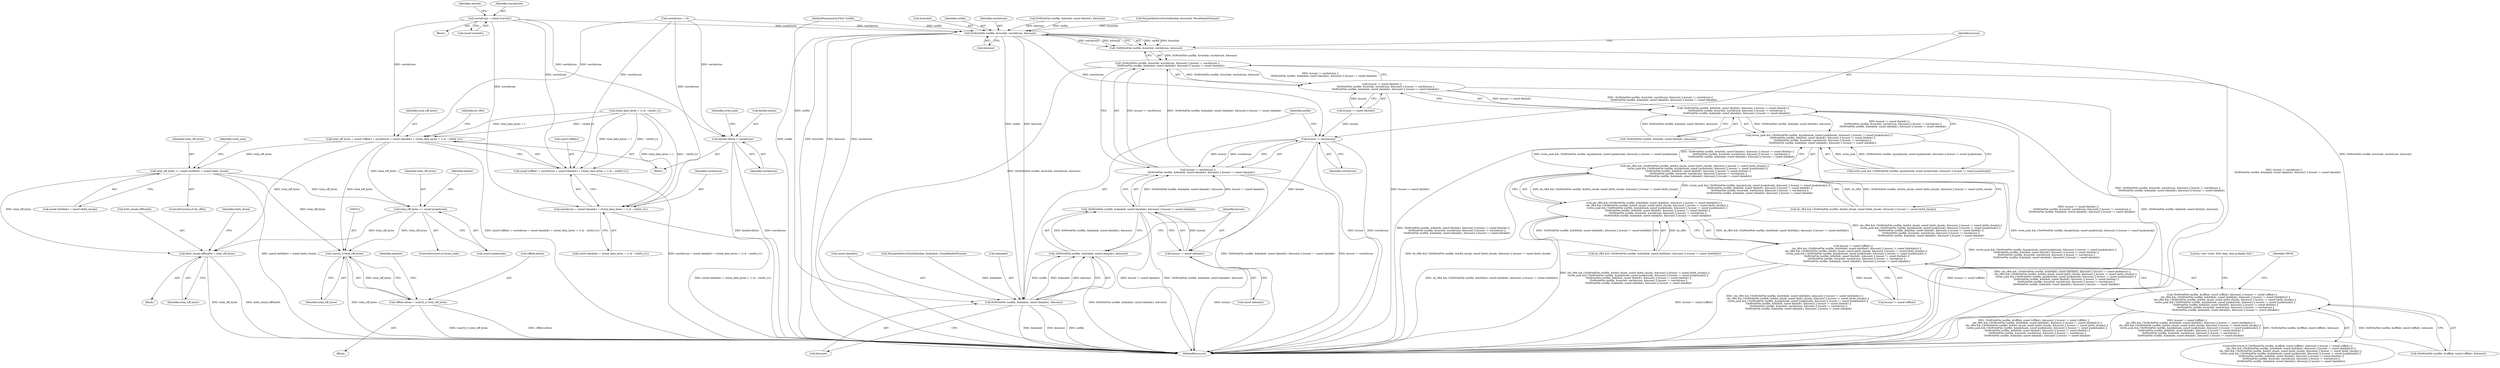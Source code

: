 digraph "0_WavPack_d5bf76b5a88d044a1be1d5656698e3ba737167e5_0@API" {
"1000265" [label="(Call,wavhdrsize = sizeof (wavhdr))"];
"1000364" [label="(Call,total_riff_bytes = sizeof (riffhdr) + wavhdrsize + sizeof (datahdr) + ((total_data_bytes + 1) & ~(int64_t)1))"];
"1000384" [label="(Call,total_riff_bytes += sizeof (ds64hdr) + sizeof (ds64_chunk))"];
"1000393" [label="(Call,total_riff_bytes += sizeof (junkchunk))"];
"1000466" [label="(Call,ds64_chunk.riffSize64 = total_riff_bytes)"];
"1000511" [label="(Call,(uint32_t) total_riff_bytes)"];
"1000507" [label="(Call,riffhdr.ckSize = (uint32_t) total_riff_bytes)"];
"1000366" [label="(Call,sizeof (riffhdr) + wavhdrsize + sizeof (datahdr) + ((total_data_bytes + 1) & ~(int64_t)1))"];
"1000369" [label="(Call,wavhdrsize + sizeof (datahdr) + ((total_data_bytes + 1) & ~(int64_t)1))"];
"1000415" [label="(Call,fmthdr.ckSize = wavhdrsize)"];
"1000621" [label="(Call,DoWriteFile (outfile, &wavhdr, wavhdrsize, &bcount))"];
"1000620" [label="(Call,!DoWriteFile (outfile, &wavhdr, wavhdrsize, &bcount))"];
"1000619" [label="(Call,!DoWriteFile (outfile, &wavhdr, wavhdrsize, &bcount) || bcount != wavhdrsize ||\n         !DoWriteFile (outfile, &datahdr, sizeof (datahdr), &bcount) || bcount != sizeof (datahdr))"];
"1000614" [label="(Call,bcount != sizeof (fmthdr) ||\n         !DoWriteFile (outfile, &wavhdr, wavhdrsize, &bcount) || bcount != wavhdrsize ||\n         !DoWriteFile (outfile, &datahdr, sizeof (datahdr), &bcount) || bcount != sizeof (datahdr))"];
"1000604" [label="(Call,!DoWriteFile (outfile, &fmthdr, sizeof (fmthdr), &bcount) || bcount != sizeof (fmthdr) ||\n         !DoWriteFile (outfile, &wavhdr, wavhdrsize, &bcount) || bcount != wavhdrsize ||\n         !DoWriteFile (outfile, &datahdr, sizeof (datahdr), &bcount) || bcount != sizeof (datahdr))"];
"1000587" [label="(Call,(write_junk && (!DoWriteFile (outfile, &junkchunk, sizeof (junkchunk), &bcount) || bcount != sizeof (junkchunk))) ||\n         !DoWriteFile (outfile, &fmthdr, sizeof (fmthdr), &bcount) || bcount != sizeof (fmthdr) ||\n         !DoWriteFile (outfile, &wavhdr, wavhdrsize, &bcount) || bcount != wavhdrsize ||\n         !DoWriteFile (outfile, &datahdr, sizeof (datahdr), &bcount) || bcount != sizeof (datahdr))"];
"1000570" [label="(Call,(do_rf64 && (!DoWriteFile (outfile, &ds64_chunk, sizeof (ds64_chunk), &bcount) || bcount != sizeof (ds64_chunk))) ||\n        (write_junk && (!DoWriteFile (outfile, &junkchunk, sizeof (junkchunk), &bcount) || bcount != sizeof (junkchunk))) ||\n         !DoWriteFile (outfile, &fmthdr, sizeof (fmthdr), &bcount) || bcount != sizeof (fmthdr) ||\n         !DoWriteFile (outfile, &wavhdr, wavhdrsize, &bcount) || bcount != wavhdrsize ||\n         !DoWriteFile (outfile, &datahdr, sizeof (datahdr), &bcount) || bcount != sizeof (datahdr))"];
"1000553" [label="(Call,(do_rf64 && (!DoWriteFile (outfile, &ds64hdr, sizeof (ds64hdr), &bcount) || bcount != sizeof (ds64hdr))) ||\n        (do_rf64 && (!DoWriteFile (outfile, &ds64_chunk, sizeof (ds64_chunk), &bcount) || bcount != sizeof (ds64_chunk))) ||\n        (write_junk && (!DoWriteFile (outfile, &junkchunk, sizeof (junkchunk), &bcount) || bcount != sizeof (junkchunk))) ||\n         !DoWriteFile (outfile, &fmthdr, sizeof (fmthdr), &bcount) || bcount != sizeof (fmthdr) ||\n         !DoWriteFile (outfile, &wavhdr, wavhdrsize, &bcount) || bcount != wavhdrsize ||\n         !DoWriteFile (outfile, &datahdr, sizeof (datahdr), &bcount) || bcount != sizeof (datahdr))"];
"1000548" [label="(Call,bcount != sizeof (riffhdr) ||\n         (do_rf64 && (!DoWriteFile (outfile, &ds64hdr, sizeof (ds64hdr), &bcount) || bcount != sizeof (ds64hdr))) ||\n        (do_rf64 && (!DoWriteFile (outfile, &ds64_chunk, sizeof (ds64_chunk), &bcount) || bcount != sizeof (ds64_chunk))) ||\n        (write_junk && (!DoWriteFile (outfile, &junkchunk, sizeof (junkchunk), &bcount) || bcount != sizeof (junkchunk))) ||\n         !DoWriteFile (outfile, &fmthdr, sizeof (fmthdr), &bcount) || bcount != sizeof (fmthdr) ||\n         !DoWriteFile (outfile, &wavhdr, wavhdrsize, &bcount) || bcount != wavhdrsize ||\n         !DoWriteFile (outfile, &datahdr, sizeof (datahdr), &bcount) || bcount != sizeof (datahdr))"];
"1000538" [label="(Call,!DoWriteFile (outfile, &riffhdr, sizeof (riffhdr), &bcount) || bcount != sizeof (riffhdr) ||\n         (do_rf64 && (!DoWriteFile (outfile, &ds64hdr, sizeof (ds64hdr), &bcount) || bcount != sizeof (ds64hdr))) ||\n        (do_rf64 && (!DoWriteFile (outfile, &ds64_chunk, sizeof (ds64_chunk), &bcount) || bcount != sizeof (ds64_chunk))) ||\n        (write_junk && (!DoWriteFile (outfile, &junkchunk, sizeof (junkchunk), &bcount) || bcount != sizeof (junkchunk))) ||\n         !DoWriteFile (outfile, &fmthdr, sizeof (fmthdr), &bcount) || bcount != sizeof (fmthdr) ||\n         !DoWriteFile (outfile, &wavhdr, wavhdrsize, &bcount) || bcount != wavhdrsize ||\n         !DoWriteFile (outfile, &datahdr, sizeof (datahdr), &bcount) || bcount != sizeof (datahdr))"];
"1000629" [label="(Call,bcount != wavhdrsize)"];
"1000628" [label="(Call,bcount != wavhdrsize ||\n         !DoWriteFile (outfile, &datahdr, sizeof (datahdr), &bcount) || bcount != sizeof (datahdr))"];
"1000642" [label="(Call,bcount != sizeof (datahdr))"];
"1000632" [label="(Call,!DoWriteFile (outfile, &datahdr, sizeof (datahdr), &bcount) || bcount != sizeof (datahdr))"];
"1000634" [label="(Call,DoWriteFile (outfile, &datahdr, sizeof (datahdr), &bcount))"];
"1000633" [label="(Call,!DoWriteFile (outfile, &datahdr, sizeof (datahdr), &bcount))"];
"1000415" [label="(Call,fmthdr.ckSize = wavhdrsize)"];
"1000467" [label="(Call,ds64_chunk.riffSize64)"];
"1000386" [label="(Call,sizeof (ds64hdr) + sizeof (ds64_chunk))"];
"1000371" [label="(Call,sizeof (datahdr) + ((total_data_bytes + 1) & ~(int64_t)1))"];
"1000385" [label="(Identifier,total_riff_bytes)"];
"1000621" [label="(Call,DoWriteFile (outfile, &wavhdr, wavhdrsize, &bcount))"];
"1000642" [label="(Call,bcount != sizeof (datahdr))"];
"1000554" [label="(Call,do_rf64 && (!DoWriteFile (outfile, &ds64hdr, sizeof (ds64hdr), &bcount) || bcount != sizeof (ds64hdr)))"];
"1000635" [label="(Identifier,outfile)"];
"1000367" [label="(Call,sizeof (riffhdr))"];
"1000370" [label="(Identifier,wavhdrsize)"];
"1000393" [label="(Call,total_riff_bytes += sizeof (junkchunk))"];
"1000626" [label="(Call,&bcount)"];
"1000513" [label="(Identifier,total_riff_bytes)"];
"1000158" [label="(Call,wavhdrsize = 16)"];
"1000383" [label="(Identifier,do_rf64)"];
"1000264" [label="(Block,)"];
"1000421" [label="(Identifier,write_junk)"];
"1000648" [label="(Literal,\"can't write .WAV data, disk probably full!\")"];
"1000394" [label="(Identifier,total_riff_bytes)"];
"1000571" [label="(Call,do_rf64 && (!DoWriteFile (outfile, &ds64_chunk, sizeof (ds64_chunk), &bcount) || bcount != sizeof (ds64_chunk)))"];
"1000529" [label="(Call,WavpackNativeToLittleEndian (&wavhdr, WaveHeaderFormat))"];
"1000101" [label="(MethodParameterIn,FILE *outfile)"];
"1000633" [label="(Call,!DoWriteFile (outfile, &datahdr, sizeof (datahdr), &bcount))"];
"1000614" [label="(Call,bcount != sizeof (fmthdr) ||\n         !DoWriteFile (outfile, &wavhdr, wavhdrsize, &bcount) || bcount != wavhdrsize ||\n         !DoWriteFile (outfile, &datahdr, sizeof (datahdr), &bcount) || bcount != sizeof (datahdr))"];
"1000632" [label="(Call,!DoWriteFile (outfile, &datahdr, sizeof (datahdr), &bcount) || bcount != sizeof (datahdr))"];
"1000105" [label="(Block,)"];
"1000382" [label="(ControlStructure,if (do_rf64))"];
"1000638" [label="(Call,sizeof (datahdr))"];
"1000653" [label="(MethodReturn,int)"];
"1000619" [label="(Call,!DoWriteFile (outfile, &wavhdr, wavhdrsize, &bcount) || bcount != wavhdrsize ||\n         !DoWriteFile (outfile, &datahdr, sizeof (datahdr), &bcount) || bcount != sizeof (datahdr))"];
"1000631" [label="(Identifier,wavhdrsize)"];
"1000570" [label="(Call,(do_rf64 && (!DoWriteFile (outfile, &ds64_chunk, sizeof (ds64_chunk), &bcount) || bcount != sizeof (ds64_chunk))) ||\n        (write_junk && (!DoWriteFile (outfile, &junkchunk, sizeof (junkchunk), &bcount) || bcount != sizeof (junkchunk))) ||\n         !DoWriteFile (outfile, &fmthdr, sizeof (fmthdr), &bcount) || bcount != sizeof (fmthdr) ||\n         !DoWriteFile (outfile, &wavhdr, wavhdrsize, &bcount) || bcount != wavhdrsize ||\n         !DoWriteFile (outfile, &datahdr, sizeof (datahdr), &bcount) || bcount != sizeof (datahdr))"];
"1000399" [label="(Identifier,fmthdr)"];
"1000539" [label="(Call,!DoWriteFile (outfile, &riffhdr, sizeof (riffhdr), &bcount))"];
"1000538" [label="(Call,!DoWriteFile (outfile, &riffhdr, sizeof (riffhdr), &bcount) || bcount != sizeof (riffhdr) ||\n         (do_rf64 && (!DoWriteFile (outfile, &ds64hdr, sizeof (ds64hdr), &bcount) || bcount != sizeof (ds64hdr))) ||\n        (do_rf64 && (!DoWriteFile (outfile, &ds64_chunk, sizeof (ds64_chunk), &bcount) || bcount != sizeof (ds64_chunk))) ||\n        (write_junk && (!DoWriteFile (outfile, &junkchunk, sizeof (junkchunk), &bcount) || bcount != sizeof (junkchunk))) ||\n         !DoWriteFile (outfile, &fmthdr, sizeof (fmthdr), &bcount) || bcount != sizeof (fmthdr) ||\n         !DoWriteFile (outfile, &wavhdr, wavhdrsize, &bcount) || bcount != wavhdrsize ||\n         !DoWriteFile (outfile, &datahdr, sizeof (datahdr), &bcount) || bcount != sizeof (datahdr))"];
"1000366" [label="(Call,sizeof (riffhdr) + wavhdrsize + sizeof (datahdr) + ((total_data_bytes + 1) & ~(int64_t)1))"];
"1000473" [label="(Identifier,ds64_chunk)"];
"1000511" [label="(Call,(uint32_t) total_riff_bytes)"];
"1000630" [label="(Identifier,bcount)"];
"1000448" [label="(Block,)"];
"1000364" [label="(Call,total_riff_bytes = sizeof (riffhdr) + wavhdrsize + sizeof (datahdr) + ((total_data_bytes + 1) & ~(int64_t)1))"];
"1000365" [label="(Identifier,total_riff_bytes)"];
"1000587" [label="(Call,(write_junk && (!DoWriteFile (outfile, &junkchunk, sizeof (junkchunk), &bcount) || bcount != sizeof (junkchunk))) ||\n         !DoWriteFile (outfile, &fmthdr, sizeof (fmthdr), &bcount) || bcount != sizeof (fmthdr) ||\n         !DoWriteFile (outfile, &wavhdr, wavhdrsize, &bcount) || bcount != wavhdrsize ||\n         !DoWriteFile (outfile, &datahdr, sizeof (datahdr), &bcount) || bcount != sizeof (datahdr))"];
"1000623" [label="(Call,&wavhdr)"];
"1000392" [label="(Identifier,write_junk)"];
"1000374" [label="(Call,(total_data_bytes + 1) & ~(int64_t)1)"];
"1000516" [label="(Identifier,datahdr)"];
"1000507" [label="(Call,riffhdr.ckSize = (uint32_t) total_riff_bytes)"];
"1000643" [label="(Identifier,bcount)"];
"1000271" [label="(Identifier,wavhdr)"];
"1000615" [label="(Call,bcount != sizeof (fmthdr))"];
"1000622" [label="(Identifier,outfile)"];
"1000533" [label="(Call,WavpackNativeToLittleEndian (&datahdr, ChunkHeaderFormat))"];
"1000604" [label="(Call,!DoWriteFile (outfile, &fmthdr, sizeof (fmthdr), &bcount) || bcount != sizeof (fmthdr) ||\n         !DoWriteFile (outfile, &wavhdr, wavhdrsize, &bcount) || bcount != wavhdrsize ||\n         !DoWriteFile (outfile, &datahdr, sizeof (datahdr), &bcount) || bcount != sizeof (datahdr))"];
"1000644" [label="(Call,sizeof (datahdr))"];
"1000625" [label="(Identifier,wavhdrsize)"];
"1000508" [label="(Call,riffhdr.ckSize)"];
"1000548" [label="(Call,bcount != sizeof (riffhdr) ||\n         (do_rf64 && (!DoWriteFile (outfile, &ds64hdr, sizeof (ds64hdr), &bcount) || bcount != sizeof (ds64hdr))) ||\n        (do_rf64 && (!DoWriteFile (outfile, &ds64_chunk, sizeof (ds64_chunk), &bcount) || bcount != sizeof (ds64_chunk))) ||\n        (write_junk && (!DoWriteFile (outfile, &junkchunk, sizeof (junkchunk), &bcount) || bcount != sizeof (junkchunk))) ||\n         !DoWriteFile (outfile, &fmthdr, sizeof (fmthdr), &bcount) || bcount != sizeof (fmthdr) ||\n         !DoWriteFile (outfile, &wavhdr, wavhdrsize, &bcount) || bcount != wavhdrsize ||\n         !DoWriteFile (outfile, &datahdr, sizeof (datahdr), &bcount) || bcount != sizeof (datahdr))"];
"1000537" [label="(ControlStructure,if (!DoWriteFile (outfile, &riffhdr, sizeof (riffhdr), &bcount) || bcount != sizeof (riffhdr) ||\n         (do_rf64 && (!DoWriteFile (outfile, &ds64hdr, sizeof (ds64hdr), &bcount) || bcount != sizeof (ds64hdr))) ||\n        (do_rf64 && (!DoWriteFile (outfile, &ds64_chunk, sizeof (ds64_chunk), &bcount) || bcount != sizeof (ds64_chunk))) ||\n        (write_junk && (!DoWriteFile (outfile, &junkchunk, sizeof (junkchunk), &bcount) || bcount != sizeof (junkchunk))) ||\n         !DoWriteFile (outfile, &fmthdr, sizeof (fmthdr), &bcount) || bcount != sizeof (fmthdr) ||\n         !DoWriteFile (outfile, &wavhdr, wavhdrsize, &bcount) || bcount != wavhdrsize ||\n         !DoWriteFile (outfile, &datahdr, sizeof (datahdr), &bcount) || bcount != sizeof (datahdr)))"];
"1000553" [label="(Call,(do_rf64 && (!DoWriteFile (outfile, &ds64hdr, sizeof (ds64hdr), &bcount) || bcount != sizeof (ds64hdr))) ||\n        (do_rf64 && (!DoWriteFile (outfile, &ds64_chunk, sizeof (ds64_chunk), &bcount) || bcount != sizeof (ds64_chunk))) ||\n        (write_junk && (!DoWriteFile (outfile, &junkchunk, sizeof (junkchunk), &bcount) || bcount != sizeof (junkchunk))) ||\n         !DoWriteFile (outfile, &fmthdr, sizeof (fmthdr), &bcount) || bcount != sizeof (fmthdr) ||\n         !DoWriteFile (outfile, &wavhdr, wavhdrsize, &bcount) || bcount != wavhdrsize ||\n         !DoWriteFile (outfile, &datahdr, sizeof (datahdr), &bcount) || bcount != sizeof (datahdr))"];
"1000605" [label="(Call,!DoWriteFile (outfile, &fmthdr, sizeof (fmthdr), &bcount))"];
"1000620" [label="(Call,!DoWriteFile (outfile, &wavhdr, wavhdrsize, &bcount))"];
"1000652" [label="(Identifier,TRUE)"];
"1000384" [label="(Call,total_riff_bytes += sizeof (ds64hdr) + sizeof (ds64_chunk))"];
"1000634" [label="(Call,DoWriteFile (outfile, &datahdr, sizeof (datahdr), &bcount))"];
"1000588" [label="(Call,write_junk && (!DoWriteFile (outfile, &junkchunk, sizeof (junkchunk), &bcount) || bcount != sizeof (junkchunk)))"];
"1000628" [label="(Call,bcount != wavhdrsize ||\n         !DoWriteFile (outfile, &datahdr, sizeof (datahdr), &bcount) || bcount != sizeof (datahdr))"];
"1000470" [label="(Identifier,total_riff_bytes)"];
"1000606" [label="(Call,DoWriteFile (outfile, &fmthdr, sizeof (fmthdr), &bcount))"];
"1000506" [label="(Block,)"];
"1000267" [label="(Call,sizeof (wavhdr))"];
"1000395" [label="(Call,sizeof (junkchunk))"];
"1000636" [label="(Call,&datahdr)"];
"1000391" [label="(ControlStructure,if (write_junk))"];
"1000419" [label="(Identifier,wavhdrsize)"];
"1000629" [label="(Call,bcount != wavhdrsize)"];
"1000549" [label="(Call,bcount != sizeof (riffhdr))"];
"1000416" [label="(Call,fmthdr.ckSize)"];
"1000369" [label="(Call,wavhdrsize + sizeof (datahdr) + ((total_data_bytes + 1) & ~(int64_t)1))"];
"1000265" [label="(Call,wavhdrsize = sizeof (wavhdr))"];
"1000640" [label="(Call,&bcount)"];
"1000466" [label="(Call,ds64_chunk.riffSize64 = total_riff_bytes)"];
"1000266" [label="(Identifier,wavhdrsize)"];
"1000265" -> "1000264"  [label="AST: "];
"1000265" -> "1000267"  [label="CFG: "];
"1000266" -> "1000265"  [label="AST: "];
"1000267" -> "1000265"  [label="AST: "];
"1000271" -> "1000265"  [label="CFG: "];
"1000265" -> "1000364"  [label="DDG: wavhdrsize"];
"1000265" -> "1000366"  [label="DDG: wavhdrsize"];
"1000265" -> "1000369"  [label="DDG: wavhdrsize"];
"1000265" -> "1000415"  [label="DDG: wavhdrsize"];
"1000265" -> "1000621"  [label="DDG: wavhdrsize"];
"1000364" -> "1000105"  [label="AST: "];
"1000364" -> "1000366"  [label="CFG: "];
"1000365" -> "1000364"  [label="AST: "];
"1000366" -> "1000364"  [label="AST: "];
"1000383" -> "1000364"  [label="CFG: "];
"1000364" -> "1000653"  [label="DDG: sizeof (riffhdr) + wavhdrsize + sizeof (datahdr) + ((total_data_bytes + 1) & ~(int64_t)1)"];
"1000158" -> "1000364"  [label="DDG: wavhdrsize"];
"1000374" -> "1000364"  [label="DDG: total_data_bytes + 1"];
"1000374" -> "1000364"  [label="DDG: ~(int64_t)1"];
"1000364" -> "1000384"  [label="DDG: total_riff_bytes"];
"1000364" -> "1000393"  [label="DDG: total_riff_bytes"];
"1000364" -> "1000466"  [label="DDG: total_riff_bytes"];
"1000364" -> "1000511"  [label="DDG: total_riff_bytes"];
"1000384" -> "1000382"  [label="AST: "];
"1000384" -> "1000386"  [label="CFG: "];
"1000385" -> "1000384"  [label="AST: "];
"1000386" -> "1000384"  [label="AST: "];
"1000392" -> "1000384"  [label="CFG: "];
"1000384" -> "1000653"  [label="DDG: sizeof (ds64hdr) + sizeof (ds64_chunk)"];
"1000384" -> "1000393"  [label="DDG: total_riff_bytes"];
"1000384" -> "1000466"  [label="DDG: total_riff_bytes"];
"1000384" -> "1000511"  [label="DDG: total_riff_bytes"];
"1000393" -> "1000391"  [label="AST: "];
"1000393" -> "1000395"  [label="CFG: "];
"1000394" -> "1000393"  [label="AST: "];
"1000395" -> "1000393"  [label="AST: "];
"1000399" -> "1000393"  [label="CFG: "];
"1000393" -> "1000466"  [label="DDG: total_riff_bytes"];
"1000393" -> "1000511"  [label="DDG: total_riff_bytes"];
"1000466" -> "1000448"  [label="AST: "];
"1000466" -> "1000470"  [label="CFG: "];
"1000467" -> "1000466"  [label="AST: "];
"1000470" -> "1000466"  [label="AST: "];
"1000473" -> "1000466"  [label="CFG: "];
"1000466" -> "1000653"  [label="DDG: ds64_chunk.riffSize64"];
"1000466" -> "1000653"  [label="DDG: total_riff_bytes"];
"1000511" -> "1000507"  [label="AST: "];
"1000511" -> "1000513"  [label="CFG: "];
"1000512" -> "1000511"  [label="AST: "];
"1000513" -> "1000511"  [label="AST: "];
"1000507" -> "1000511"  [label="CFG: "];
"1000511" -> "1000653"  [label="DDG: total_riff_bytes"];
"1000511" -> "1000507"  [label="DDG: total_riff_bytes"];
"1000507" -> "1000506"  [label="AST: "];
"1000508" -> "1000507"  [label="AST: "];
"1000516" -> "1000507"  [label="CFG: "];
"1000507" -> "1000653"  [label="DDG: (uint32_t) total_riff_bytes"];
"1000507" -> "1000653"  [label="DDG: riffhdr.ckSize"];
"1000366" -> "1000369"  [label="CFG: "];
"1000367" -> "1000366"  [label="AST: "];
"1000369" -> "1000366"  [label="AST: "];
"1000366" -> "1000653"  [label="DDG: wavhdrsize + sizeof (datahdr) + ((total_data_bytes + 1) & ~(int64_t)1)"];
"1000158" -> "1000366"  [label="DDG: wavhdrsize"];
"1000374" -> "1000366"  [label="DDG: total_data_bytes + 1"];
"1000374" -> "1000366"  [label="DDG: ~(int64_t)1"];
"1000369" -> "1000371"  [label="CFG: "];
"1000370" -> "1000369"  [label="AST: "];
"1000371" -> "1000369"  [label="AST: "];
"1000369" -> "1000653"  [label="DDG: sizeof (datahdr) + ((total_data_bytes + 1) & ~(int64_t)1)"];
"1000158" -> "1000369"  [label="DDG: wavhdrsize"];
"1000374" -> "1000369"  [label="DDG: total_data_bytes + 1"];
"1000374" -> "1000369"  [label="DDG: ~(int64_t)1"];
"1000415" -> "1000105"  [label="AST: "];
"1000415" -> "1000419"  [label="CFG: "];
"1000416" -> "1000415"  [label="AST: "];
"1000419" -> "1000415"  [label="AST: "];
"1000421" -> "1000415"  [label="CFG: "];
"1000415" -> "1000653"  [label="DDG: fmthdr.ckSize"];
"1000415" -> "1000653"  [label="DDG: wavhdrsize"];
"1000158" -> "1000415"  [label="DDG: wavhdrsize"];
"1000621" -> "1000620"  [label="AST: "];
"1000621" -> "1000626"  [label="CFG: "];
"1000622" -> "1000621"  [label="AST: "];
"1000623" -> "1000621"  [label="AST: "];
"1000625" -> "1000621"  [label="AST: "];
"1000626" -> "1000621"  [label="AST: "];
"1000620" -> "1000621"  [label="CFG: "];
"1000621" -> "1000653"  [label="DDG: outfile"];
"1000621" -> "1000653"  [label="DDG: &wavhdr"];
"1000621" -> "1000653"  [label="DDG: &bcount"];
"1000621" -> "1000653"  [label="DDG: wavhdrsize"];
"1000621" -> "1000620"  [label="DDG: outfile"];
"1000621" -> "1000620"  [label="DDG: &wavhdr"];
"1000621" -> "1000620"  [label="DDG: wavhdrsize"];
"1000621" -> "1000620"  [label="DDG: &bcount"];
"1000606" -> "1000621"  [label="DDG: outfile"];
"1000606" -> "1000621"  [label="DDG: &bcount"];
"1000101" -> "1000621"  [label="DDG: outfile"];
"1000529" -> "1000621"  [label="DDG: &wavhdr"];
"1000158" -> "1000621"  [label="DDG: wavhdrsize"];
"1000621" -> "1000629"  [label="DDG: wavhdrsize"];
"1000621" -> "1000634"  [label="DDG: outfile"];
"1000621" -> "1000634"  [label="DDG: &bcount"];
"1000620" -> "1000619"  [label="AST: "];
"1000630" -> "1000620"  [label="CFG: "];
"1000619" -> "1000620"  [label="CFG: "];
"1000620" -> "1000653"  [label="DDG: DoWriteFile (outfile, &wavhdr, wavhdrsize, &bcount)"];
"1000620" -> "1000619"  [label="DDG: DoWriteFile (outfile, &wavhdr, wavhdrsize, &bcount)"];
"1000619" -> "1000614"  [label="AST: "];
"1000619" -> "1000628"  [label="CFG: "];
"1000628" -> "1000619"  [label="AST: "];
"1000614" -> "1000619"  [label="CFG: "];
"1000619" -> "1000653"  [label="DDG: bcount != wavhdrsize ||\n         !DoWriteFile (outfile, &datahdr, sizeof (datahdr), &bcount) || bcount != sizeof (datahdr)"];
"1000619" -> "1000653"  [label="DDG: !DoWriteFile (outfile, &wavhdr, wavhdrsize, &bcount)"];
"1000619" -> "1000614"  [label="DDG: !DoWriteFile (outfile, &wavhdr, wavhdrsize, &bcount)"];
"1000619" -> "1000614"  [label="DDG: bcount != wavhdrsize ||\n         !DoWriteFile (outfile, &datahdr, sizeof (datahdr), &bcount) || bcount != sizeof (datahdr)"];
"1000628" -> "1000619"  [label="DDG: bcount != wavhdrsize"];
"1000628" -> "1000619"  [label="DDG: !DoWriteFile (outfile, &datahdr, sizeof (datahdr), &bcount) || bcount != sizeof (datahdr)"];
"1000614" -> "1000604"  [label="AST: "];
"1000614" -> "1000615"  [label="CFG: "];
"1000615" -> "1000614"  [label="AST: "];
"1000604" -> "1000614"  [label="CFG: "];
"1000614" -> "1000653"  [label="DDG: bcount != sizeof (fmthdr)"];
"1000614" -> "1000653"  [label="DDG: !DoWriteFile (outfile, &wavhdr, wavhdrsize, &bcount) || bcount != wavhdrsize ||\n         !DoWriteFile (outfile, &datahdr, sizeof (datahdr), &bcount) || bcount != sizeof (datahdr)"];
"1000614" -> "1000604"  [label="DDG: bcount != sizeof (fmthdr)"];
"1000614" -> "1000604"  [label="DDG: !DoWriteFile (outfile, &wavhdr, wavhdrsize, &bcount) || bcount != wavhdrsize ||\n         !DoWriteFile (outfile, &datahdr, sizeof (datahdr), &bcount) || bcount != sizeof (datahdr)"];
"1000615" -> "1000614"  [label="DDG: bcount"];
"1000604" -> "1000587"  [label="AST: "];
"1000604" -> "1000605"  [label="CFG: "];
"1000605" -> "1000604"  [label="AST: "];
"1000587" -> "1000604"  [label="CFG: "];
"1000604" -> "1000653"  [label="DDG: bcount != sizeof (fmthdr) ||\n         !DoWriteFile (outfile, &wavhdr, wavhdrsize, &bcount) || bcount != wavhdrsize ||\n         !DoWriteFile (outfile, &datahdr, sizeof (datahdr), &bcount) || bcount != sizeof (datahdr)"];
"1000604" -> "1000653"  [label="DDG: !DoWriteFile (outfile, &fmthdr, sizeof (fmthdr), &bcount)"];
"1000604" -> "1000587"  [label="DDG: !DoWriteFile (outfile, &fmthdr, sizeof (fmthdr), &bcount)"];
"1000604" -> "1000587"  [label="DDG: bcount != sizeof (fmthdr) ||\n         !DoWriteFile (outfile, &wavhdr, wavhdrsize, &bcount) || bcount != wavhdrsize ||\n         !DoWriteFile (outfile, &datahdr, sizeof (datahdr), &bcount) || bcount != sizeof (datahdr)"];
"1000605" -> "1000604"  [label="DDG: DoWriteFile (outfile, &fmthdr, sizeof (fmthdr), &bcount)"];
"1000587" -> "1000570"  [label="AST: "];
"1000587" -> "1000588"  [label="CFG: "];
"1000588" -> "1000587"  [label="AST: "];
"1000570" -> "1000587"  [label="CFG: "];
"1000587" -> "1000653"  [label="DDG: write_junk && (!DoWriteFile (outfile, &junkchunk, sizeof (junkchunk), &bcount) || bcount != sizeof (junkchunk))"];
"1000587" -> "1000653"  [label="DDG: !DoWriteFile (outfile, &fmthdr, sizeof (fmthdr), &bcount) || bcount != sizeof (fmthdr) ||\n         !DoWriteFile (outfile, &wavhdr, wavhdrsize, &bcount) || bcount != wavhdrsize ||\n         !DoWriteFile (outfile, &datahdr, sizeof (datahdr), &bcount) || bcount != sizeof (datahdr)"];
"1000587" -> "1000570"  [label="DDG: write_junk && (!DoWriteFile (outfile, &junkchunk, sizeof (junkchunk), &bcount) || bcount != sizeof (junkchunk))"];
"1000587" -> "1000570"  [label="DDG: !DoWriteFile (outfile, &fmthdr, sizeof (fmthdr), &bcount) || bcount != sizeof (fmthdr) ||\n         !DoWriteFile (outfile, &wavhdr, wavhdrsize, &bcount) || bcount != wavhdrsize ||\n         !DoWriteFile (outfile, &datahdr, sizeof (datahdr), &bcount) || bcount != sizeof (datahdr)"];
"1000588" -> "1000587"  [label="DDG: write_junk"];
"1000588" -> "1000587"  [label="DDG: !DoWriteFile (outfile, &junkchunk, sizeof (junkchunk), &bcount) || bcount != sizeof (junkchunk)"];
"1000570" -> "1000553"  [label="AST: "];
"1000570" -> "1000571"  [label="CFG: "];
"1000571" -> "1000570"  [label="AST: "];
"1000553" -> "1000570"  [label="CFG: "];
"1000570" -> "1000653"  [label="DDG: do_rf64 && (!DoWriteFile (outfile, &ds64_chunk, sizeof (ds64_chunk), &bcount) || bcount != sizeof (ds64_chunk))"];
"1000570" -> "1000653"  [label="DDG: (write_junk && (!DoWriteFile (outfile, &junkchunk, sizeof (junkchunk), &bcount) || bcount != sizeof (junkchunk))) ||\n         !DoWriteFile (outfile, &fmthdr, sizeof (fmthdr), &bcount) || bcount != sizeof (fmthdr) ||\n         !DoWriteFile (outfile, &wavhdr, wavhdrsize, &bcount) || bcount != wavhdrsize ||\n         !DoWriteFile (outfile, &datahdr, sizeof (datahdr), &bcount) || bcount != sizeof (datahdr)"];
"1000570" -> "1000553"  [label="DDG: do_rf64 && (!DoWriteFile (outfile, &ds64_chunk, sizeof (ds64_chunk), &bcount) || bcount != sizeof (ds64_chunk))"];
"1000570" -> "1000553"  [label="DDG: (write_junk && (!DoWriteFile (outfile, &junkchunk, sizeof (junkchunk), &bcount) || bcount != sizeof (junkchunk))) ||\n         !DoWriteFile (outfile, &fmthdr, sizeof (fmthdr), &bcount) || bcount != sizeof (fmthdr) ||\n         !DoWriteFile (outfile, &wavhdr, wavhdrsize, &bcount) || bcount != wavhdrsize ||\n         !DoWriteFile (outfile, &datahdr, sizeof (datahdr), &bcount) || bcount != sizeof (datahdr)"];
"1000571" -> "1000570"  [label="DDG: do_rf64"];
"1000571" -> "1000570"  [label="DDG: !DoWriteFile (outfile, &ds64_chunk, sizeof (ds64_chunk), &bcount) || bcount != sizeof (ds64_chunk)"];
"1000553" -> "1000548"  [label="AST: "];
"1000553" -> "1000554"  [label="CFG: "];
"1000554" -> "1000553"  [label="AST: "];
"1000548" -> "1000553"  [label="CFG: "];
"1000553" -> "1000653"  [label="DDG: do_rf64 && (!DoWriteFile (outfile, &ds64hdr, sizeof (ds64hdr), &bcount) || bcount != sizeof (ds64hdr))"];
"1000553" -> "1000653"  [label="DDG: (do_rf64 && (!DoWriteFile (outfile, &ds64_chunk, sizeof (ds64_chunk), &bcount) || bcount != sizeof (ds64_chunk))) ||\n        (write_junk && (!DoWriteFile (outfile, &junkchunk, sizeof (junkchunk), &bcount) || bcount != sizeof (junkchunk))) ||\n         !DoWriteFile (outfile, &fmthdr, sizeof (fmthdr), &bcount) || bcount != sizeof (fmthdr) ||\n         !DoWriteFile (outfile, &wavhdr, wavhdrsize, &bcount) || bcount != wavhdrsize ||\n         !DoWriteFile (outfile, &datahdr, sizeof (datahdr), &bcount) || bcount != sizeof (datahdr)"];
"1000553" -> "1000548"  [label="DDG: do_rf64 && (!DoWriteFile (outfile, &ds64hdr, sizeof (ds64hdr), &bcount) || bcount != sizeof (ds64hdr))"];
"1000553" -> "1000548"  [label="DDG: (do_rf64 && (!DoWriteFile (outfile, &ds64_chunk, sizeof (ds64_chunk), &bcount) || bcount != sizeof (ds64_chunk))) ||\n        (write_junk && (!DoWriteFile (outfile, &junkchunk, sizeof (junkchunk), &bcount) || bcount != sizeof (junkchunk))) ||\n         !DoWriteFile (outfile, &fmthdr, sizeof (fmthdr), &bcount) || bcount != sizeof (fmthdr) ||\n         !DoWriteFile (outfile, &wavhdr, wavhdrsize, &bcount) || bcount != wavhdrsize ||\n         !DoWriteFile (outfile, &datahdr, sizeof (datahdr), &bcount) || bcount != sizeof (datahdr)"];
"1000554" -> "1000553"  [label="DDG: do_rf64"];
"1000554" -> "1000553"  [label="DDG: !DoWriteFile (outfile, &ds64hdr, sizeof (ds64hdr), &bcount) || bcount != sizeof (ds64hdr)"];
"1000548" -> "1000538"  [label="AST: "];
"1000548" -> "1000549"  [label="CFG: "];
"1000549" -> "1000548"  [label="AST: "];
"1000538" -> "1000548"  [label="CFG: "];
"1000548" -> "1000653"  [label="DDG: (do_rf64 && (!DoWriteFile (outfile, &ds64hdr, sizeof (ds64hdr), &bcount) || bcount != sizeof (ds64hdr))) ||\n        (do_rf64 && (!DoWriteFile (outfile, &ds64_chunk, sizeof (ds64_chunk), &bcount) || bcount != sizeof (ds64_chunk))) ||\n        (write_junk && (!DoWriteFile (outfile, &junkchunk, sizeof (junkchunk), &bcount) || bcount != sizeof (junkchunk))) ||\n         !DoWriteFile (outfile, &fmthdr, sizeof (fmthdr), &bcount) || bcount != sizeof (fmthdr) ||\n         !DoWriteFile (outfile, &wavhdr, wavhdrsize, &bcount) || bcount != wavhdrsize ||\n         !DoWriteFile (outfile, &datahdr, sizeof (datahdr), &bcount) || bcount != sizeof (datahdr)"];
"1000548" -> "1000653"  [label="DDG: bcount != sizeof (riffhdr)"];
"1000548" -> "1000538"  [label="DDG: bcount != sizeof (riffhdr)"];
"1000548" -> "1000538"  [label="DDG: (do_rf64 && (!DoWriteFile (outfile, &ds64hdr, sizeof (ds64hdr), &bcount) || bcount != sizeof (ds64hdr))) ||\n        (do_rf64 && (!DoWriteFile (outfile, &ds64_chunk, sizeof (ds64_chunk), &bcount) || bcount != sizeof (ds64_chunk))) ||\n        (write_junk && (!DoWriteFile (outfile, &junkchunk, sizeof (junkchunk), &bcount) || bcount != sizeof (junkchunk))) ||\n         !DoWriteFile (outfile, &fmthdr, sizeof (fmthdr), &bcount) || bcount != sizeof (fmthdr) ||\n         !DoWriteFile (outfile, &wavhdr, wavhdrsize, &bcount) || bcount != wavhdrsize ||\n         !DoWriteFile (outfile, &datahdr, sizeof (datahdr), &bcount) || bcount != sizeof (datahdr)"];
"1000549" -> "1000548"  [label="DDG: bcount"];
"1000538" -> "1000537"  [label="AST: "];
"1000538" -> "1000539"  [label="CFG: "];
"1000539" -> "1000538"  [label="AST: "];
"1000648" -> "1000538"  [label="CFG: "];
"1000652" -> "1000538"  [label="CFG: "];
"1000538" -> "1000653"  [label="DDG: bcount != sizeof (riffhdr) ||\n         (do_rf64 && (!DoWriteFile (outfile, &ds64hdr, sizeof (ds64hdr), &bcount) || bcount != sizeof (ds64hdr))) ||\n        (do_rf64 && (!DoWriteFile (outfile, &ds64_chunk, sizeof (ds64_chunk), &bcount) || bcount != sizeof (ds64_chunk))) ||\n        (write_junk && (!DoWriteFile (outfile, &junkchunk, sizeof (junkchunk), &bcount) || bcount != sizeof (junkchunk))) ||\n         !DoWriteFile (outfile, &fmthdr, sizeof (fmthdr), &bcount) || bcount != sizeof (fmthdr) ||\n         !DoWriteFile (outfile, &wavhdr, wavhdrsize, &bcount) || bcount != wavhdrsize ||\n         !DoWriteFile (outfile, &datahdr, sizeof (datahdr), &bcount) || bcount != sizeof (datahdr)"];
"1000538" -> "1000653"  [label="DDG: !DoWriteFile (outfile, &riffhdr, sizeof (riffhdr), &bcount)"];
"1000538" -> "1000653"  [label="DDG: !DoWriteFile (outfile, &riffhdr, sizeof (riffhdr), &bcount) || bcount != sizeof (riffhdr) ||\n         (do_rf64 && (!DoWriteFile (outfile, &ds64hdr, sizeof (ds64hdr), &bcount) || bcount != sizeof (ds64hdr))) ||\n        (do_rf64 && (!DoWriteFile (outfile, &ds64_chunk, sizeof (ds64_chunk), &bcount) || bcount != sizeof (ds64_chunk))) ||\n        (write_junk && (!DoWriteFile (outfile, &junkchunk, sizeof (junkchunk), &bcount) || bcount != sizeof (junkchunk))) ||\n         !DoWriteFile (outfile, &fmthdr, sizeof (fmthdr), &bcount) || bcount != sizeof (fmthdr) ||\n         !DoWriteFile (outfile, &wavhdr, wavhdrsize, &bcount) || bcount != wavhdrsize ||\n         !DoWriteFile (outfile, &datahdr, sizeof (datahdr), &bcount) || bcount != sizeof (datahdr)"];
"1000539" -> "1000538"  [label="DDG: DoWriteFile (outfile, &riffhdr, sizeof (riffhdr), &bcount)"];
"1000629" -> "1000628"  [label="AST: "];
"1000629" -> "1000631"  [label="CFG: "];
"1000630" -> "1000629"  [label="AST: "];
"1000631" -> "1000629"  [label="AST: "];
"1000635" -> "1000629"  [label="CFG: "];
"1000628" -> "1000629"  [label="CFG: "];
"1000629" -> "1000653"  [label="DDG: bcount"];
"1000629" -> "1000653"  [label="DDG: wavhdrsize"];
"1000629" -> "1000628"  [label="DDG: bcount"];
"1000629" -> "1000628"  [label="DDG: wavhdrsize"];
"1000615" -> "1000629"  [label="DDG: bcount"];
"1000629" -> "1000642"  [label="DDG: bcount"];
"1000628" -> "1000632"  [label="CFG: "];
"1000632" -> "1000628"  [label="AST: "];
"1000628" -> "1000653"  [label="DDG: bcount != wavhdrsize"];
"1000628" -> "1000653"  [label="DDG: !DoWriteFile (outfile, &datahdr, sizeof (datahdr), &bcount) || bcount != sizeof (datahdr)"];
"1000632" -> "1000628"  [label="DDG: !DoWriteFile (outfile, &datahdr, sizeof (datahdr), &bcount)"];
"1000632" -> "1000628"  [label="DDG: bcount != sizeof (datahdr)"];
"1000642" -> "1000632"  [label="AST: "];
"1000642" -> "1000644"  [label="CFG: "];
"1000643" -> "1000642"  [label="AST: "];
"1000644" -> "1000642"  [label="AST: "];
"1000632" -> "1000642"  [label="CFG: "];
"1000642" -> "1000653"  [label="DDG: bcount"];
"1000642" -> "1000632"  [label="DDG: bcount"];
"1000632" -> "1000633"  [label="CFG: "];
"1000633" -> "1000632"  [label="AST: "];
"1000632" -> "1000653"  [label="DDG: !DoWriteFile (outfile, &datahdr, sizeof (datahdr), &bcount)"];
"1000632" -> "1000653"  [label="DDG: bcount != sizeof (datahdr)"];
"1000633" -> "1000632"  [label="DDG: DoWriteFile (outfile, &datahdr, sizeof (datahdr), &bcount)"];
"1000634" -> "1000633"  [label="AST: "];
"1000634" -> "1000640"  [label="CFG: "];
"1000635" -> "1000634"  [label="AST: "];
"1000636" -> "1000634"  [label="AST: "];
"1000638" -> "1000634"  [label="AST: "];
"1000640" -> "1000634"  [label="AST: "];
"1000633" -> "1000634"  [label="CFG: "];
"1000634" -> "1000653"  [label="DDG: &bcount"];
"1000634" -> "1000653"  [label="DDG: outfile"];
"1000634" -> "1000653"  [label="DDG: &datahdr"];
"1000634" -> "1000633"  [label="DDG: outfile"];
"1000634" -> "1000633"  [label="DDG: &datahdr"];
"1000634" -> "1000633"  [label="DDG: &bcount"];
"1000101" -> "1000634"  [label="DDG: outfile"];
"1000533" -> "1000634"  [label="DDG: &datahdr"];
"1000643" -> "1000633"  [label="CFG: "];
"1000633" -> "1000653"  [label="DDG: DoWriteFile (outfile, &datahdr, sizeof (datahdr), &bcount)"];
}
